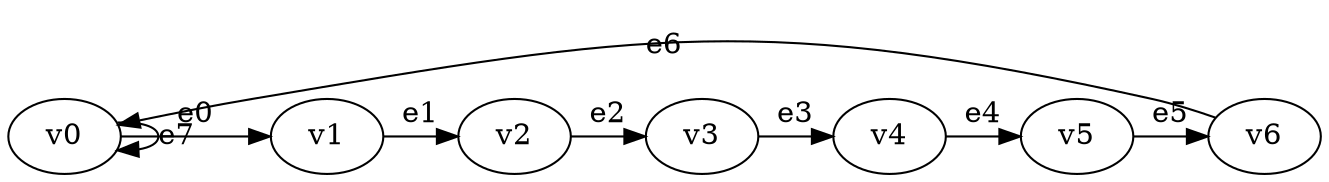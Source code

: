 digraph advanced_presburger_game {
    // Advanced 2-player game with complex Presburger constraints
    v0 [name="v0", player=0];
    v1 [name="v1", player=1];
    v2 [name="v2", player=0];
    v3 [name="v3", player=1];
    v4 [name="v4", player=0];
    v5 [name="v5", player=1];
    v6 [name="v6", player=0];
    
    // Simple constraints
    v0 -> v1 [label="e0", constraint="time >= 1"];
    
    // Existential quantifier: edge active at odd times (exists k. time = 2*k + 1)
    v1 -> v2 [label="e1", constraint="exists k. time = 2*k + 1"];
    
    // Existential quantifier: edge active at even times >= 4 (exists k. time = 2*k and time >= 4)
    v2 -> v3 [label="e2", constraint="exists k. time = 2*k + 0"];
    
    // Variable-based constraint: edge active when time = k + 3 for some k
    v3 -> v4 [label="e3", constraint="exists k. time = k + 3"];
    
    // Multiple constraint: active at times that are multiples of 3 plus 1
    v4 -> v5 [label="e4", constraint="exists k. time = 3*k + 1"];
    
    // Complex existential: active when time >= k + 2 for some k >= 2
    v5 -> v6 [label="e5", constraint="exists k. time >= k + 2"];
    
    // Back edge with simple constraint
    v6 -> v0 [label="e6", constraint="time <= 8"];
    
    // Self-loop with existential constraint
    v0 -> v0 [label="e7", constraint="exists k. time = 4*k + 2"];
}
